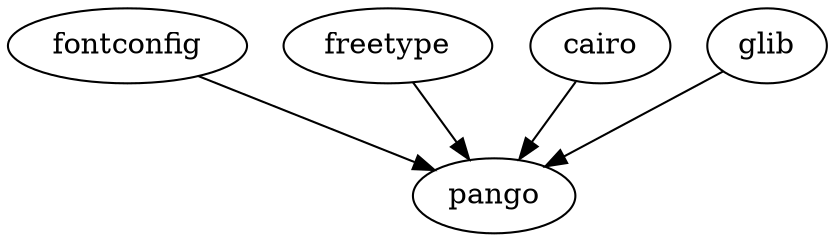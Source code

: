 /*
    dot pango.dot -T pdf -o pango.pdf
    dot pango.dot -T svg -o pango.svg
 */
digraph "Dependency Graph" {
    fontconfig -> pango;
    freetype -> pango;
    cairo -> pango;
    glib -> pango;
}
